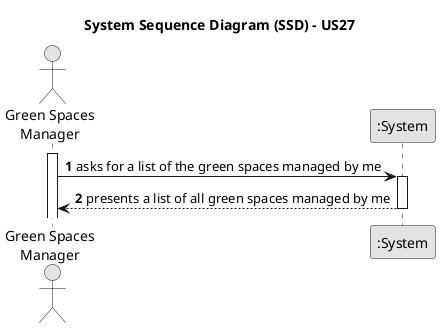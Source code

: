 @startuml
skinparam monochrome true
skinparam packageStyle rectangle
skinparam shadowing false

title System Sequence Diagram (SSD) - US27

autonumber

actor "Green Spaces\nManager" as Employee
participant ":System" as System

activate Employee

    Employee -> System : asks for a list of the green spaces managed by me
    activate System

        System --> Employee : presents a list of all green spaces managed by me
    deactivate System

@enduml